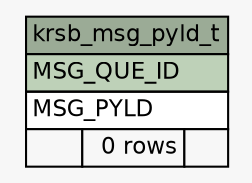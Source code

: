 // dot 2.28.0 on Mac OS X 10.7.2
// SchemaSpy rev 590
digraph "krsb_msg_pyld_t" {
  graph [
    rankdir="RL"
    bgcolor="#f7f7f7"
    nodesep="0.18"
    ranksep="0.46"
    fontname="Helvetica"
    fontsize="11"
  ];
  node [
    fontname="Helvetica"
    fontsize="11"
    shape="plaintext"
  ];
  edge [
    arrowsize="0.8"
  ];
  "krsb_msg_pyld_t" [
    label=<
    <TABLE BORDER="0" CELLBORDER="1" CELLSPACING="0" BGCOLOR="#ffffff">
      <TR><TD COLSPAN="3" BGCOLOR="#9bab96" ALIGN="CENTER">krsb_msg_pyld_t</TD></TR>
      <TR><TD PORT="MSG_QUE_ID" COLSPAN="3" BGCOLOR="#bed1b8" ALIGN="LEFT">MSG_QUE_ID</TD></TR>
      <TR><TD PORT="MSG_PYLD" COLSPAN="3" ALIGN="LEFT">MSG_PYLD</TD></TR>
      <TR><TD ALIGN="LEFT" BGCOLOR="#f7f7f7">  </TD><TD ALIGN="RIGHT" BGCOLOR="#f7f7f7">0 rows</TD><TD ALIGN="RIGHT" BGCOLOR="#f7f7f7">  </TD></TR>
    </TABLE>>
    URL="tables/krsb_msg_pyld_t.html"
    tooltip="krsb_msg_pyld_t"
  ];
}
